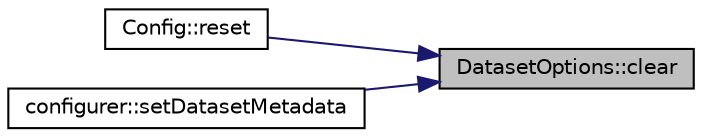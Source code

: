 digraph "DatasetOptions::clear"
{
 // LATEX_PDF_SIZE
  bgcolor="transparent";
  edge [fontname="Helvetica",fontsize="10",labelfontname="Helvetica",labelfontsize="10"];
  node [fontname="Helvetica",fontsize="10",shape=record];
  rankdir="RL";
  Node1 [label="DatasetOptions::clear",height=0.2,width=0.4,color="black", fillcolor="grey75", style="filled", fontcolor="black",tooltip=" "];
  Node1 -> Node2 [dir="back",color="midnightblue",fontsize="10",style="solid",fontname="Helvetica"];
  Node2 [label="Config::reset",height=0.2,width=0.4,color="black",URL="$structConfig.html#a2a0e3519e79eaab8352dd810b5af4b22",tooltip="Resets configuration contents."];
  Node1 -> Node3 [dir="back",color="midnightblue",fontsize="10",style="solid",fontname="Helvetica"];
  Node3 [label="configurer::setDatasetMetadata",height=0.2,width=0.4,color="black",URL="$namespaceconfigurer.html#ac0d30631d9f4313516fe9aa3db83653e",tooltip="Configures the specified dataset metadata from the input dataset statement."];
}
